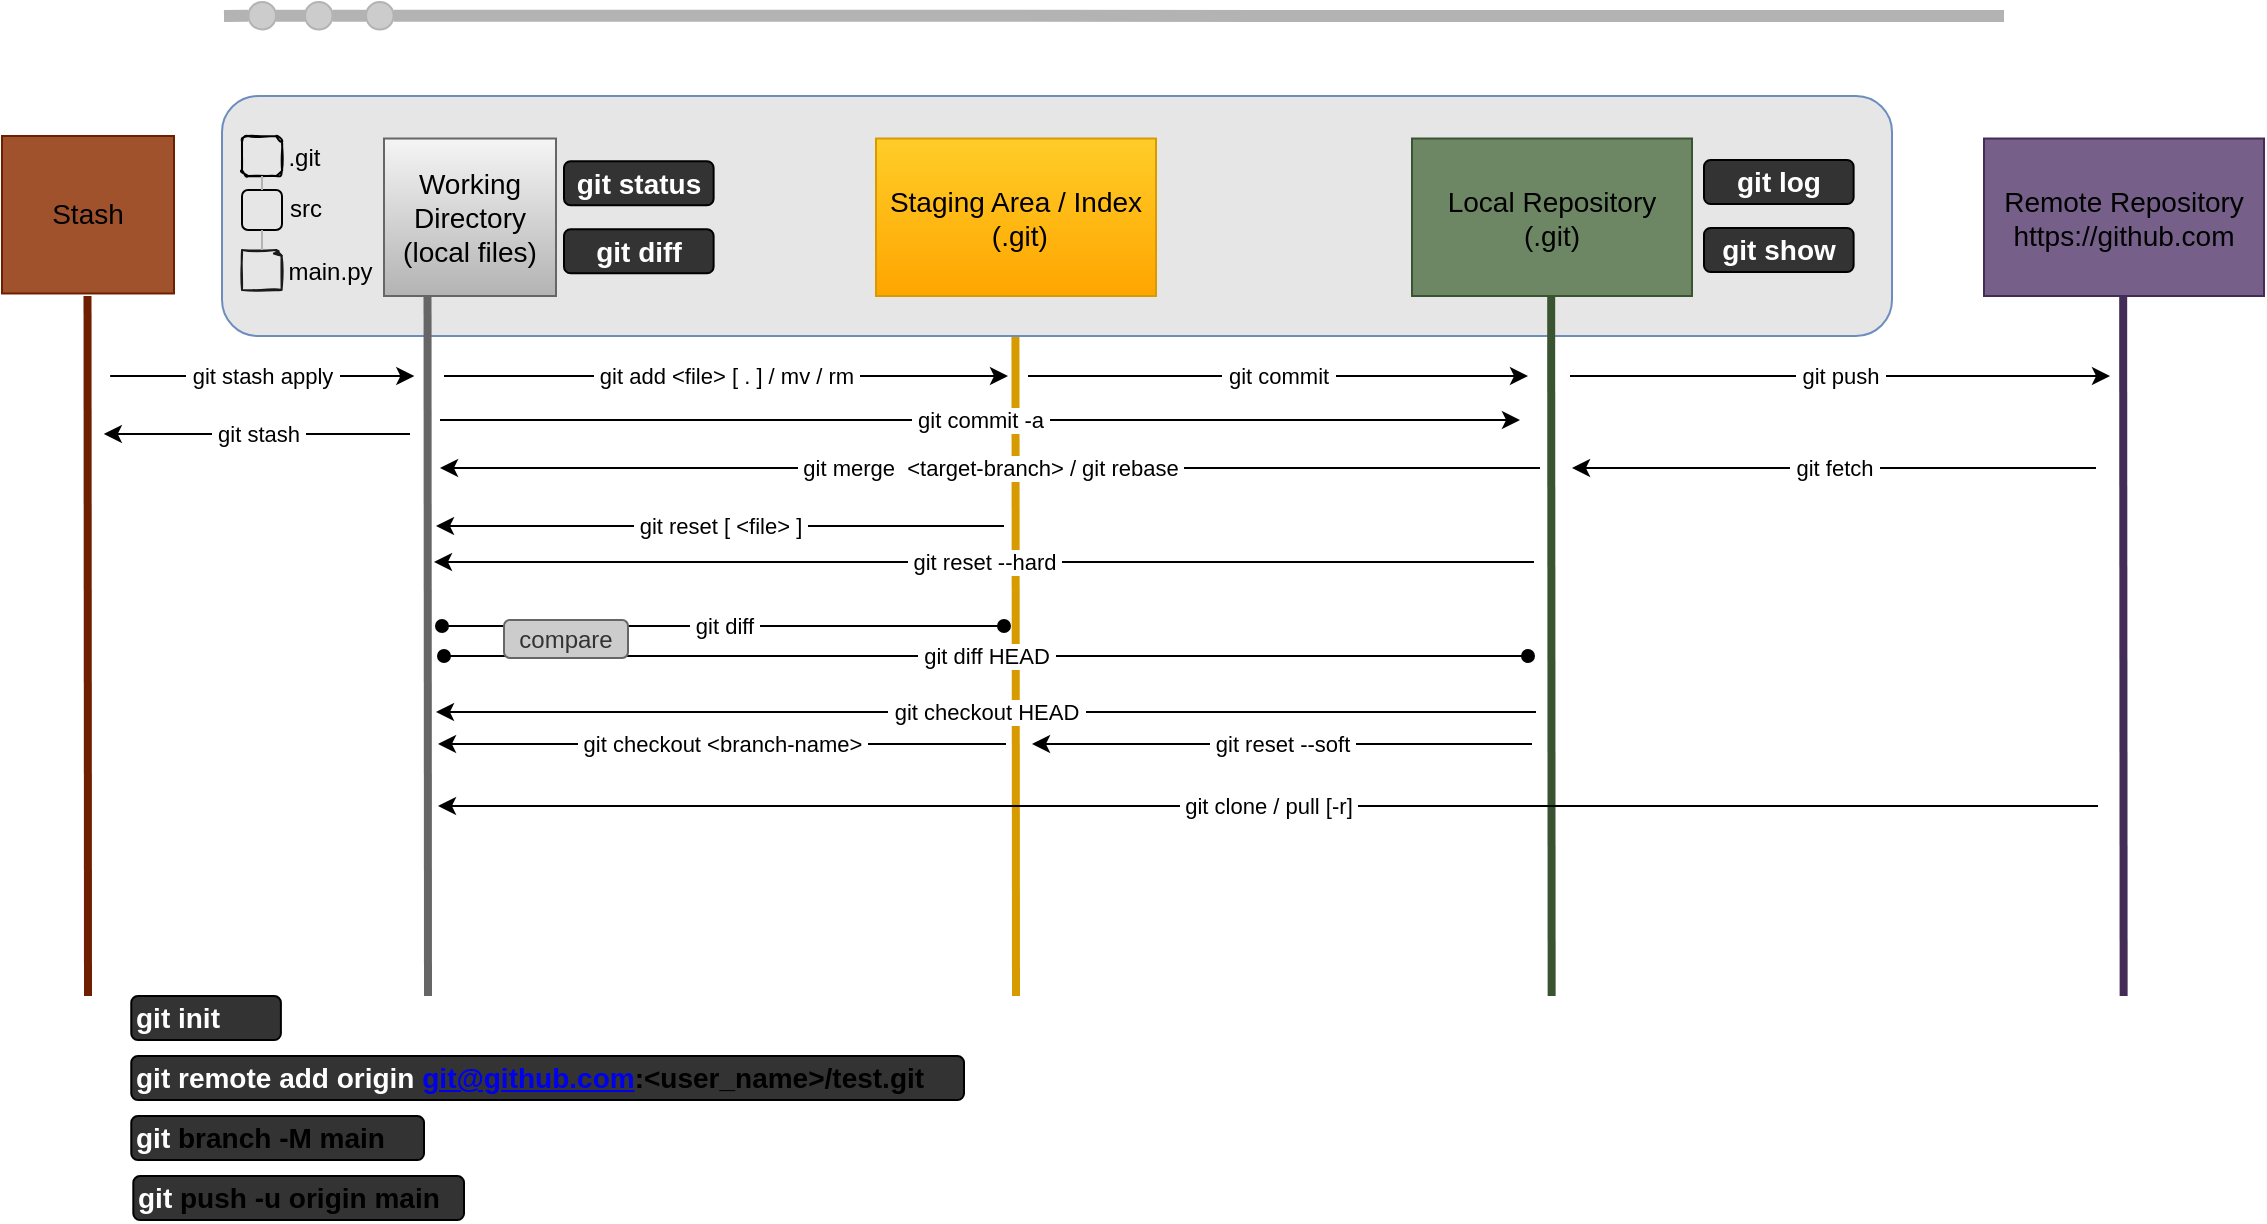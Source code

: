 <mxfile>
    <diagram id="qW6fN806aLsybcsK1paV" name="GIt data flow">
        <mxGraphModel dx="400" dy="274" grid="1" gridSize="10" guides="1" tooltips="1" connect="1" arrows="1" fold="1" page="1" pageScale="1" pageWidth="1169" pageHeight="827" math="0" shadow="0">
            <root>
                <mxCell id="0"/>
                <mxCell id="1" parent="0"/>
                <mxCell id="47" value="" style="endArrow=none;html=1;fontSize=14;fontColor=#ffffff;strokeWidth=4;fillColor=#6d8764;gradientColor=#b3b3b3;strokeColor=#D79B00;rounded=0;" parent="1" edge="1">
                    <mxGeometry width="50" height="50" relative="1" as="geometry">
                        <mxPoint x="516.71" y="200" as="sourcePoint"/>
                        <mxPoint x="517" y="550" as="targetPoint"/>
                    </mxGeometry>
                </mxCell>
                <mxCell id="50" value="" style="rounded=1;whiteSpace=wrap;html=1;sketch=0;fillColor=#E6E6E6;strokeColor=#6c8ebf;" parent="1" vertex="1">
                    <mxGeometry x="120" y="100" width="835" height="120" as="geometry"/>
                </mxCell>
                <mxCell id="2" value="&lt;font color=&quot;#000000&quot;&gt;Working Directory&lt;br&gt;(local files)&lt;br&gt;&lt;/font&gt;" style="rounded=0;whiteSpace=wrap;html=1;fillColor=#f5f5f5;strokeColor=#666666;fontSize=14;gradientColor=#b3b3b3;" parent="1" vertex="1">
                    <mxGeometry x="201" y="121.26" width="86" height="78.74" as="geometry"/>
                </mxCell>
                <mxCell id="10" value="" style="endArrow=none;html=1;fontSize=14;fontColor=#000000;strokeWidth=6;strokeColor=#B3B3B3;startArrow=none;" parent="1" source="70" edge="1">
                    <mxGeometry width="50" height="50" relative="1" as="geometry">
                        <mxPoint x="121" y="60" as="sourcePoint"/>
                        <mxPoint x="1011" y="60" as="targetPoint"/>
                    </mxGeometry>
                </mxCell>
                <mxCell id="13" value="" style="endArrow=none;html=1;fontSize=14;fontColor=#ffffff;strokeWidth=4;fillColor=#f5f5f5;gradientColor=#b3b3b3;strokeColor=#666666;rounded=0;" parent="1" edge="1">
                    <mxGeometry width="50" height="50" relative="1" as="geometry">
                        <mxPoint x="222.76" y="200" as="sourcePoint"/>
                        <mxPoint x="223" y="550" as="targetPoint"/>
                    </mxGeometry>
                </mxCell>
                <mxCell id="17" value="&lt;span style=&quot;color: rgb(0 , 0 , 0)&quot;&gt;Staging Area / Index&lt;/span&gt;&lt;br style=&quot;color: rgb(0 , 0 , 0)&quot;&gt;&lt;span style=&quot;color: rgb(0 , 0 , 0)&quot;&gt;&amp;nbsp;(.git)&lt;/span&gt;&lt;font color=&quot;#000000&quot;&gt;&lt;br&gt;&lt;/font&gt;" style="rounded=0;whiteSpace=wrap;html=1;fillColor=#ffcd28;strokeColor=#d79b00;fontSize=14;gradientColor=#ffa500;" parent="1" vertex="1">
                    <mxGeometry x="447" y="121.26" width="140" height="78.74" as="geometry"/>
                </mxCell>
                <mxCell id="18" value="&lt;font color=&quot;#000000&quot; style=&quot;font-size: 14px&quot;&gt;Local Repository&lt;br&gt;&lt;/font&gt;&lt;font color=&quot;#000000&quot;&gt;(.git)&lt;br&gt;&lt;/font&gt;" style="rounded=0;whiteSpace=wrap;html=1;fillColor=#6d8764;strokeColor=#3A5431;fontSize=14;fontColor=#ffffff;" parent="1" vertex="1">
                    <mxGeometry x="715" y="121.26" width="140" height="78.74" as="geometry"/>
                </mxCell>
                <mxCell id="19" value="&lt;font color=&quot;#000000&quot; style=&quot;font-size: 14px&quot;&gt;Remote Repository&lt;br&gt;&lt;/font&gt;&lt;font color=&quot;#000000&quot;&gt;https://github.com&lt;br&gt;&lt;/font&gt;" style="rounded=0;whiteSpace=wrap;html=1;fillColor=#76608a;strokeColor=#432D57;fontSize=14;fontColor=#ffffff;" parent="1" vertex="1">
                    <mxGeometry x="1001" y="121.26" width="140" height="78.74" as="geometry"/>
                </mxCell>
                <mxCell id="20" value="" style="endArrow=none;html=1;fontSize=14;fontColor=#ffffff;strokeWidth=4;fillColor=#6d8764;gradientColor=#b3b3b3;strokeColor=#3A5431;rounded=0;" parent="1" edge="1">
                    <mxGeometry width="50" height="50" relative="1" as="geometry">
                        <mxPoint x="784.58" y="200" as="sourcePoint"/>
                        <mxPoint x="784.82" y="550" as="targetPoint"/>
                    </mxGeometry>
                </mxCell>
                <mxCell id="22" value="" style="endArrow=none;html=1;fontSize=14;fontColor=#ffffff;strokeWidth=4;fillColor=#76608a;gradientColor=#b3b3b3;strokeColor=#432D57;rounded=0;" parent="1" edge="1">
                    <mxGeometry width="50" height="50" relative="1" as="geometry">
                        <mxPoint x="1070.58" y="200" as="sourcePoint"/>
                        <mxPoint x="1070.82" y="550" as="targetPoint"/>
                    </mxGeometry>
                </mxCell>
                <mxCell id="35" value="" style="endArrow=classic;html=1;" parent="1" edge="1">
                    <mxGeometry relative="1" as="geometry">
                        <mxPoint x="231" y="240" as="sourcePoint"/>
                        <mxPoint x="513" y="240" as="targetPoint"/>
                    </mxGeometry>
                </mxCell>
                <mxCell id="36" value="&amp;nbsp;git add &amp;lt;file&amp;gt; [ . ] / mv / rm&amp;nbsp;" style="edgeLabel;resizable=0;html=1;align=center;verticalAlign=middle;sketch=1;" parent="35" connectable="0" vertex="1">
                    <mxGeometry relative="1" as="geometry"/>
                </mxCell>
                <mxCell id="37" value="" style="endArrow=classic;html=1;" parent="1" edge="1">
                    <mxGeometry relative="1" as="geometry">
                        <mxPoint x="523" y="240" as="sourcePoint"/>
                        <mxPoint x="773" y="240" as="targetPoint"/>
                    </mxGeometry>
                </mxCell>
                <mxCell id="38" value="&amp;nbsp;git commit&amp;nbsp;" style="edgeLabel;resizable=0;html=1;align=center;verticalAlign=middle;sketch=1;" parent="37" connectable="0" vertex="1">
                    <mxGeometry relative="1" as="geometry"/>
                </mxCell>
                <mxCell id="39" value="" style="endArrow=classic;html=1;" parent="1" edge="1">
                    <mxGeometry relative="1" as="geometry">
                        <mxPoint x="794" y="240" as="sourcePoint"/>
                        <mxPoint x="1064" y="240" as="targetPoint"/>
                    </mxGeometry>
                </mxCell>
                <mxCell id="40" value="&amp;nbsp;git push&amp;nbsp;" style="edgeLabel;resizable=0;html=1;align=center;verticalAlign=middle;sketch=1;" parent="39" connectable="0" vertex="1">
                    <mxGeometry relative="1" as="geometry"/>
                </mxCell>
                <mxCell id="41" value="" style="endArrow=none;html=1;endFill=0;startArrow=classic;startFill=1;" parent="1" edge="1">
                    <mxGeometry relative="1" as="geometry">
                        <mxPoint x="795" y="286" as="sourcePoint"/>
                        <mxPoint x="1057" y="286" as="targetPoint"/>
                    </mxGeometry>
                </mxCell>
                <mxCell id="42" value="&amp;nbsp;git fetch&amp;nbsp;" style="edgeLabel;resizable=0;html=1;align=center;verticalAlign=middle;sketch=1;" parent="41" connectable="0" vertex="1">
                    <mxGeometry relative="1" as="geometry"/>
                </mxCell>
                <mxCell id="43" value="" style="endArrow=none;html=1;endFill=0;startArrow=classic;startFill=1;" parent="1" edge="1">
                    <mxGeometry relative="1" as="geometry">
                        <mxPoint x="228" y="455" as="sourcePoint"/>
                        <mxPoint x="1058" y="455" as="targetPoint"/>
                    </mxGeometry>
                </mxCell>
                <mxCell id="44" value="&amp;nbsp;git clone / pull [-r]&amp;nbsp;" style="edgeLabel;resizable=0;html=1;align=center;verticalAlign=middle;sketch=1;" parent="43" connectable="0" vertex="1">
                    <mxGeometry relative="1" as="geometry"/>
                </mxCell>
                <mxCell id="45" value="" style="endArrow=none;html=1;endFill=0;startArrow=classic;startFill=1;" parent="1" edge="1">
                    <mxGeometry relative="1" as="geometry">
                        <mxPoint x="227" y="408" as="sourcePoint"/>
                        <mxPoint x="777" y="408" as="targetPoint"/>
                    </mxGeometry>
                </mxCell>
                <mxCell id="46" value="&amp;nbsp;git checkout HEAD&amp;nbsp;" style="edgeLabel;resizable=0;html=1;align=center;verticalAlign=middle;sketch=1;" parent="45" connectable="0" vertex="1">
                    <mxGeometry relative="1" as="geometry"/>
                </mxCell>
                <mxCell id="48" value="" style="endArrow=none;html=1;endFill=0;startArrow=classic;startFill=1;" parent="1" edge="1">
                    <mxGeometry relative="1" as="geometry">
                        <mxPoint x="229.0" y="286.0" as="sourcePoint"/>
                        <mxPoint x="779" y="286.0" as="targetPoint"/>
                    </mxGeometry>
                </mxCell>
                <mxCell id="49" value="&amp;nbsp;git merge&amp;nbsp; &amp;lt;target-branch&amp;gt; / git rebase&amp;nbsp;" style="edgeLabel;resizable=0;html=1;align=center;verticalAlign=middle;sketch=1;" parent="48" connectable="0" vertex="1">
                    <mxGeometry relative="1" as="geometry"/>
                </mxCell>
                <mxCell id="52" value="&lt;font style=&quot;font-size: 14px&quot; color=&quot;#ffffff&quot;&gt;&lt;b&gt;git status&lt;/b&gt;&lt;/font&gt;" style="rounded=1;whiteSpace=wrap;html=1;sketch=0;fillColor=#333333;glass=0;" parent="1" vertex="1">
                    <mxGeometry x="291" y="132.61" width="74.803" height="22.047" as="geometry"/>
                </mxCell>
                <mxCell id="53" value="&lt;font style=&quot;font-size: 14px&quot; color=&quot;#ffffff&quot;&gt;&lt;b&gt;git diff&lt;/b&gt;&lt;/font&gt;" style="rounded=1;whiteSpace=wrap;html=1;sketch=0;fillColor=#333333;" parent="1" vertex="1">
                    <mxGeometry x="291" y="166.61" width="74.803" height="22.047" as="geometry"/>
                </mxCell>
                <mxCell id="54" value="&lt;font style=&quot;font-size: 14px&quot; color=&quot;#ffffff&quot;&gt;&lt;b&gt;git log&lt;/b&gt;&lt;/font&gt;" style="rounded=1;whiteSpace=wrap;html=1;sketch=0;fillColor=#333333;glass=0;" parent="1" vertex="1">
                    <mxGeometry x="861" y="131.98" width="74.803" height="22.047" as="geometry"/>
                </mxCell>
                <mxCell id="55" value="&lt;font style=&quot;font-size: 14px&quot; color=&quot;#ffffff&quot;&gt;&lt;b&gt;git show&lt;/b&gt;&lt;/font&gt;" style="rounded=1;whiteSpace=wrap;html=1;sketch=0;fillColor=#333333;" parent="1" vertex="1">
                    <mxGeometry x="861" y="165.98" width="74.803" height="22.047" as="geometry"/>
                </mxCell>
                <mxCell id="56" value="" style="endArrow=classic;html=1;" parent="1" edge="1">
                    <mxGeometry relative="1" as="geometry">
                        <mxPoint x="229" y="262" as="sourcePoint"/>
                        <mxPoint x="769" y="262" as="targetPoint"/>
                    </mxGeometry>
                </mxCell>
                <mxCell id="57" value="&amp;nbsp;git commit -a&amp;nbsp;" style="edgeLabel;resizable=0;html=1;align=center;verticalAlign=middle;sketch=1;" parent="56" connectable="0" vertex="1">
                    <mxGeometry relative="1" as="geometry"/>
                </mxCell>
                <mxCell id="58" value="" style="endArrow=none;html=1;endFill=0;startArrow=classic;startFill=1;" parent="1" edge="1">
                    <mxGeometry relative="1" as="geometry">
                        <mxPoint x="227" y="315" as="sourcePoint"/>
                        <mxPoint x="511" y="315" as="targetPoint"/>
                    </mxGeometry>
                </mxCell>
                <mxCell id="59" value="&amp;nbsp;git reset [ &amp;lt;file&amp;gt; ]&amp;nbsp;" style="edgeLabel;resizable=0;html=1;align=center;verticalAlign=middle;sketch=1;" parent="58" connectable="0" vertex="1">
                    <mxGeometry relative="1" as="geometry"/>
                </mxCell>
                <mxCell id="60" value="" style="endArrow=none;html=1;endFill=0;startArrow=classic;startFill=1;" parent="1" edge="1">
                    <mxGeometry relative="1" as="geometry">
                        <mxPoint x="226" y="333" as="sourcePoint"/>
                        <mxPoint x="776" y="333" as="targetPoint"/>
                    </mxGeometry>
                </mxCell>
                <mxCell id="61" value="&amp;nbsp;git reset --hard&amp;nbsp;" style="edgeLabel;resizable=0;html=1;align=center;verticalAlign=middle;sketch=1;" parent="60" connectable="0" vertex="1">
                    <mxGeometry relative="1" as="geometry"/>
                </mxCell>
                <mxCell id="66" value="" style="ellipse;whiteSpace=wrap;html=1;aspect=fixed;glass=0;sketch=0;fontSize=14;fontColor=#000000;fillColor=#CCCCCC;labelBackgroundColor=default;endArrow=none;rounded=1;strokeColor=#B3B3B3;strokeWidth=1;" parent="1" vertex="1">
                    <mxGeometry x="161.51" y="53" width="13.78" height="13.779" as="geometry"/>
                </mxCell>
                <mxCell id="67" value="" style="endArrow=none;html=1;fontSize=14;fontColor=#000000;strokeWidth=6;strokeColor=#B3B3B3;startArrow=none;" parent="1" source="62" target="66" edge="1">
                    <mxGeometry width="50" height="50" relative="1" as="geometry">
                        <mxPoint x="121" y="60" as="sourcePoint"/>
                        <mxPoint x="1011" y="60" as="targetPoint"/>
                    </mxGeometry>
                </mxCell>
                <mxCell id="70" value="" style="ellipse;whiteSpace=wrap;html=1;aspect=fixed;glass=0;sketch=0;fontSize=14;fontColor=#000000;fillColor=#CCCCCC;labelBackgroundColor=default;endArrow=none;rounded=1;strokeColor=#B3B3B3;strokeWidth=1;" parent="1" vertex="1">
                    <mxGeometry x="192.02" y="53" width="13.78" height="13.779" as="geometry"/>
                </mxCell>
                <mxCell id="76" value="" style="endArrow=none;html=1;fontSize=14;fontColor=#000000;strokeWidth=6;strokeColor=#B3B3B3;startArrow=none;" parent="1" source="66" target="70" edge="1">
                    <mxGeometry width="50" height="50" relative="1" as="geometry">
                        <mxPoint x="174.78" y="59.89" as="sourcePoint"/>
                        <mxPoint x="1011" y="60" as="targetPoint"/>
                    </mxGeometry>
                </mxCell>
                <mxCell id="62" value="" style="ellipse;whiteSpace=wrap;html=1;aspect=fixed;glass=0;sketch=0;fontSize=14;fontColor=#000000;fillColor=#CCCCCC;labelBackgroundColor=default;endArrow=none;rounded=1;strokeColor=#B3B3B3;strokeWidth=1;" parent="1" vertex="1">
                    <mxGeometry x="133.22" y="53" width="13.78" height="13.779" as="geometry"/>
                </mxCell>
                <mxCell id="77" value="" style="endArrow=none;html=1;fontSize=14;fontColor=#000000;strokeWidth=6;strokeColor=#B3B3B3;" parent="1" target="62" edge="1">
                    <mxGeometry width="50" height="50" relative="1" as="geometry">
                        <mxPoint x="121" y="60" as="sourcePoint"/>
                        <mxPoint x="161.51" y="59.89" as="targetPoint"/>
                    </mxGeometry>
                </mxCell>
                <mxCell id="78" value="" style="endArrow=oval;html=1;endFill=1;startArrow=oval;startFill=1;" parent="1" edge="1">
                    <mxGeometry relative="1" as="geometry">
                        <mxPoint x="230" y="365" as="sourcePoint"/>
                        <mxPoint x="511" y="365" as="targetPoint"/>
                    </mxGeometry>
                </mxCell>
                <mxCell id="79" value="&amp;nbsp;git diff&amp;nbsp;" style="edgeLabel;resizable=0;html=1;align=center;verticalAlign=middle;sketch=1;" parent="78" connectable="0" vertex="1">
                    <mxGeometry relative="1" as="geometry"/>
                </mxCell>
                <mxCell id="80" value="" style="endArrow=oval;html=1;endFill=1;startArrow=oval;startFill=1;" parent="1" edge="1">
                    <mxGeometry relative="1" as="geometry">
                        <mxPoint x="231" y="380" as="sourcePoint"/>
                        <mxPoint x="773" y="380" as="targetPoint"/>
                    </mxGeometry>
                </mxCell>
                <mxCell id="81" value="&amp;nbsp;git diff HEAD&amp;nbsp;" style="edgeLabel;resizable=0;html=1;align=center;verticalAlign=middle;sketch=1;" parent="80" connectable="0" vertex="1">
                    <mxGeometry relative="1" as="geometry"/>
                </mxCell>
                <mxCell id="82" value="" style="endArrow=none;html=1;endFill=0;startArrow=classic;startFill=1;" parent="1" edge="1">
                    <mxGeometry relative="1" as="geometry">
                        <mxPoint x="228" y="424" as="sourcePoint"/>
                        <mxPoint x="512" y="424" as="targetPoint"/>
                    </mxGeometry>
                </mxCell>
                <mxCell id="83" value="&amp;nbsp;git checkout &amp;lt;branch-name&amp;gt;&amp;nbsp;" style="edgeLabel;resizable=0;html=1;align=center;verticalAlign=middle;sketch=1;" parent="82" connectable="0" vertex="1">
                    <mxGeometry relative="1" as="geometry"/>
                </mxCell>
                <mxCell id="105" value="&lt;font style=&quot;font-size: 14px&quot; color=&quot;#ffffff&quot;&gt;&lt;b&gt;git init&lt;/b&gt;&lt;/font&gt;" style="rounded=1;whiteSpace=wrap;html=1;sketch=0;fillColor=#333333;align=left;" parent="1" vertex="1">
                    <mxGeometry x="74.64" y="550" width="74.803" height="22.047" as="geometry"/>
                </mxCell>
                <mxCell id="106" value="&lt;div style=&quot;font-size: 14px&quot;&gt;&lt;b&gt;&lt;font color=&quot;#ffffff&quot; style=&quot;font-size: 14px&quot;&gt;git remote add origin&amp;nbsp;&lt;/font&gt;&lt;a class=&quot;au nb&quot; href=&quot;mailto:git@github.com&quot; target=&quot;_blank&quot;&gt;git@github.com&lt;/a&gt;:&amp;lt;user_name&amp;gt;/test.git&lt;/b&gt;&lt;/div&gt;" style="rounded=1;whiteSpace=wrap;html=1;sketch=0;fillColor=#333333;align=left;" parent="1" vertex="1">
                    <mxGeometry x="74.64" y="580" width="416.36" height="22.05" as="geometry"/>
                </mxCell>
                <mxCell id="107" value="&lt;div style=&quot;font-size: 14px&quot;&gt;&lt;b&gt;&lt;font color=&quot;#ffffff&quot; style=&quot;font-size: 14px&quot;&gt;git&amp;nbsp;&lt;/font&gt;&lt;span&gt;branch -M main&lt;/span&gt;&lt;/b&gt;&lt;/div&gt;" style="rounded=1;whiteSpace=wrap;html=1;sketch=0;fillColor=#333333;align=left;" parent="1" vertex="1">
                    <mxGeometry x="74.64" y="610" width="146.36" height="22.05" as="geometry"/>
                </mxCell>
                <mxCell id="108" value="&lt;div style=&quot;font-size: 14px&quot;&gt;&lt;b&gt;&lt;font color=&quot;#ffffff&quot; style=&quot;font-size: 14px&quot;&gt;git&amp;nbsp;&lt;/font&gt;&lt;span&gt;push -u origin main&lt;/span&gt;&lt;/b&gt;&lt;/div&gt;" style="rounded=1;whiteSpace=wrap;html=1;sketch=0;fillColor=#333333;align=left;" parent="1" vertex="1">
                    <mxGeometry x="75.66" y="640" width="165.34" height="22.05" as="geometry"/>
                </mxCell>
                <mxCell id="109" value="compare" style="text;html=1;strokeColor=#666666;fillColor=#CCCCCC;align=center;verticalAlign=middle;whiteSpace=wrap;rounded=1;glass=0;sketch=0;fontSize=12;fontColor=#333333;rotation=0;shadow=0;" parent="1" vertex="1">
                    <mxGeometry x="261" y="362" width="62" height="19" as="geometry"/>
                </mxCell>
                <mxCell id="112" value="" style="group" vertex="1" connectable="0" parent="1">
                    <mxGeometry x="130" y="120" width="75.27" height="76.98" as="geometry"/>
                </mxCell>
                <mxCell id="88" value=".git" style="text;strokeColor=none;fillColor=none;align=left;verticalAlign=middle;spacingLeft=2;spacingRight=2;overflow=hidden;points=[[0,0.5],[1,0.5]];portConstraint=eastwest;rotatable=0;glass=0;sketch=1;fontSize=12;fontColor=#000000;" parent="112" vertex="1">
                    <mxGeometry x="19.22" width="26.56" height="20" as="geometry"/>
                </mxCell>
                <mxCell id="91" value="src" style="text;strokeColor=none;fillColor=none;align=left;verticalAlign=middle;spacingLeft=2;spacingRight=2;overflow=hidden;points=[[0,0.5],[1,0.5]];portConstraint=eastwest;rotatable=0;glass=0;sketch=1;fontSize=12;fontColor=#000000;" parent="112" vertex="1">
                    <mxGeometry x="20" y="25.66" width="34.56" height="20" as="geometry"/>
                </mxCell>
                <mxCell id="97" value="" style="whiteSpace=wrap;html=1;aspect=fixed;glass=0;sketch=0;fontSize=14;fontColor=#000000;strokeWidth=1;fillColor=none;strokeColor=#000000;shadow=0;rounded=1;" parent="112" vertex="1">
                    <mxGeometry y="27" width="20" height="20" as="geometry"/>
                </mxCell>
                <mxCell id="98" value="" style="whiteSpace=wrap;html=1;aspect=fixed;glass=0;sketch=1;fontSize=14;fontColor=#000000;strokeWidth=1;fillColor=none;strokeColor=#000000;rounded=1;" parent="112" vertex="1">
                    <mxGeometry width="20" height="20" as="geometry"/>
                </mxCell>
                <mxCell id="90" value="" style="edgeStyle=none;html=1;fontSize=14;fontColor=#000000;startArrow=none;startFill=0;endArrow=none;endFill=0;strokeColor=#B3B3B3;strokeWidth=1;entryX=0.5;entryY=0;entryDx=0;entryDy=0;exitX=0.5;exitY=1;exitDx=0;exitDy=0;" parent="112" source="98" target="97" edge="1">
                    <mxGeometry relative="1" as="geometry">
                        <mxPoint x="16" y="21" as="sourcePoint"/>
                        <mxPoint x="16.297" y="31" as="targetPoint"/>
                    </mxGeometry>
                </mxCell>
                <mxCell id="100" value="" style="whiteSpace=wrap;html=1;shape=mxgraph.basic.document;glass=0;sketch=1;fontSize=14;fontColor=#000000;strokeWidth=1;fillColor=none;strokeColor=#1A1A1A;" parent="112" vertex="1">
                    <mxGeometry y="56.98" width="20" height="20" as="geometry"/>
                </mxCell>
                <mxCell id="102" value="main.py" style="text;strokeColor=none;fillColor=none;align=left;verticalAlign=middle;spacingLeft=2;spacingRight=2;overflow=hidden;points=[[0,0.5],[1,0.5]];portConstraint=eastwest;rotatable=0;glass=0;sketch=1;fontSize=12;fontColor=#000000;" parent="112" vertex="1">
                    <mxGeometry x="19.22" y="56.98" width="56.05" height="20" as="geometry"/>
                </mxCell>
                <mxCell id="111" value="" style="edgeStyle=none;html=1;fontSize=14;fontColor=#000000;startArrow=none;startFill=0;endArrow=none;endFill=0;strokeColor=#B3B3B3;strokeWidth=1;entryX=0.5;entryY=0;entryDx=0;entryDy=0;exitX=0.5;exitY=1;exitDx=0;exitDy=0;entryPerimeter=0;" edge="1" parent="112" source="97" target="100">
                    <mxGeometry relative="1" as="geometry">
                        <mxPoint x="9.93" y="50.61" as="sourcePoint"/>
                        <mxPoint x="9.93" y="57.61" as="targetPoint"/>
                    </mxGeometry>
                </mxCell>
                <mxCell id="113" value="&lt;font color=&quot;#000000&quot;&gt;Stash&lt;br&gt;&lt;/font&gt;" style="rounded=0;whiteSpace=wrap;html=1;fillColor=#a0522d;strokeColor=#6D1F00;fontSize=14;fontColor=#ffffff;" vertex="1" parent="1">
                    <mxGeometry x="10" y="120.0" width="86" height="78.74" as="geometry"/>
                </mxCell>
                <mxCell id="114" value="" style="endArrow=none;html=1;fontSize=14;fontColor=#ffffff;strokeWidth=4;fillColor=#a0522d;gradientColor=#b3b3b3;strokeColor=#6D1F00;rounded=0;" edge="1" parent="1">
                    <mxGeometry width="50" height="50" relative="1" as="geometry">
                        <mxPoint x="52.76" y="200" as="sourcePoint"/>
                        <mxPoint x="53.0" y="550" as="targetPoint"/>
                    </mxGeometry>
                </mxCell>
                <mxCell id="115" value="" style="endArrow=classic;html=1;" edge="1" parent="1">
                    <mxGeometry relative="1" as="geometry">
                        <mxPoint x="64.07" y="240" as="sourcePoint"/>
                        <mxPoint x="216.16" y="240" as="targetPoint"/>
                    </mxGeometry>
                </mxCell>
                <mxCell id="116" value="&amp;nbsp;git stash apply&amp;nbsp;" style="edgeLabel;resizable=0;html=1;align=center;verticalAlign=middle;sketch=1;" connectable="0" vertex="1" parent="115">
                    <mxGeometry relative="1" as="geometry"/>
                </mxCell>
                <mxCell id="117" value="" style="endArrow=none;html=1;endFill=0;startArrow=classic;startFill=1;" edge="1" parent="1">
                    <mxGeometry relative="1" as="geometry">
                        <mxPoint x="60.91" y="269" as="sourcePoint"/>
                        <mxPoint x="214" y="269" as="targetPoint"/>
                    </mxGeometry>
                </mxCell>
                <mxCell id="118" value="&amp;nbsp;git stash&amp;nbsp;" style="edgeLabel;resizable=0;html=1;align=center;verticalAlign=middle;sketch=1;" connectable="0" vertex="1" parent="117">
                    <mxGeometry relative="1" as="geometry"/>
                </mxCell>
                <mxCell id="119" value="" style="endArrow=none;html=1;endFill=0;startArrow=classic;startFill=1;" edge="1" parent="1">
                    <mxGeometry relative="1" as="geometry">
                        <mxPoint x="525" y="424" as="sourcePoint"/>
                        <mxPoint x="775" y="424" as="targetPoint"/>
                    </mxGeometry>
                </mxCell>
                <mxCell id="120" value="&amp;nbsp;git reset --soft&amp;nbsp;" style="edgeLabel;resizable=0;html=1;align=center;verticalAlign=middle;sketch=1;" connectable="0" vertex="1" parent="119">
                    <mxGeometry relative="1" as="geometry"/>
                </mxCell>
            </root>
        </mxGraphModel>
    </diagram>
</mxfile>